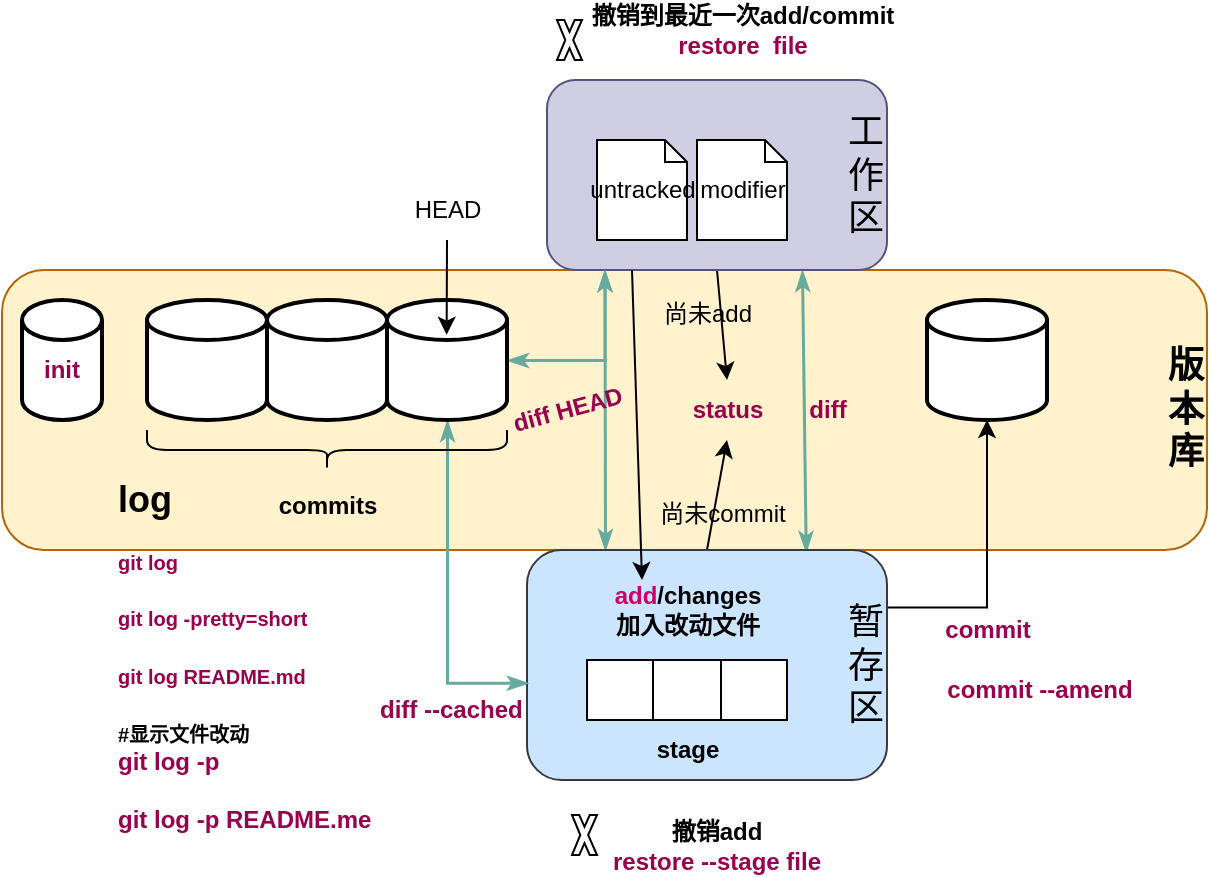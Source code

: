 <mxfile version="17.1.2" type="github">
  <diagram id="D3HOh0rWMLDTnORlSr4f" name="Page-1">
    <mxGraphModel dx="1209" dy="674" grid="1" gridSize="10" guides="1" tooltips="1" connect="1" arrows="1" fold="1" page="1" pageScale="1" pageWidth="827" pageHeight="1169" math="0" shadow="0">
      <root>
        <mxCell id="0" />
        <mxCell id="1" parent="0" />
        <mxCell id="JoEdu4cHEeeirlnH0vfL-12" value="&lt;b style=&quot;color: rgb(0 , 0 , 0)&quot;&gt;撤销add&lt;/b&gt;&lt;br&gt;&lt;b&gt;restore --stage file&lt;/b&gt;" style="text;html=1;strokeColor=none;fillColor=none;align=center;verticalAlign=middle;whiteSpace=wrap;rounded=0;fontColor=#99004D;" vertex="1" parent="1">
          <mxGeometry x="374" y="747.5" width="227" height="30" as="geometry" />
        </mxCell>
        <mxCell id="0XizeTaC7apPKhZ1iXg1-46" value="&lt;b&gt;&lt;font color=&quot;#000000&quot;&gt;版&lt;br&gt;本&lt;br&gt;库&lt;/font&gt;&lt;/b&gt;" style="rounded=1;whiteSpace=wrap;html=1;fontSize=18;fillColor=#FFF2CC;align=right;strokeColor=#b46504;" parent="1" vertex="1">
          <mxGeometry x="130" y="475" width="602.5" height="140" as="geometry" />
        </mxCell>
        <mxCell id="0XizeTaC7apPKhZ1iXg1-69" style="edgeStyle=elbowEdgeStyle;rounded=0;orthogonalLoop=1;jettySize=auto;elbow=vertical;html=1;exitX=0.5;exitY=0;exitDx=0;exitDy=0;fontSize=12;fontColor=#99004D;startArrow=classicThin;startFill=1;endArrow=classicThin;endFill=1;strokeColor=#67AB9F;strokeWidth=1.5;" parent="1" source="0XizeTaC7apPKhZ1iXg1-46" target="0XizeTaC7apPKhZ1iXg1-47" edge="1">
          <mxGeometry relative="1" as="geometry" />
        </mxCell>
        <mxCell id="0XizeTaC7apPKhZ1iXg1-55" style="edgeStyle=none;rounded=0;orthogonalLoop=1;jettySize=auto;html=1;exitX=0.5;exitY=1;exitDx=0;exitDy=0;entryX=0.5;entryY=0;entryDx=0;entryDy=0;fontSize=18;fontColor=#000000;" parent="1" source="0XizeTaC7apPKhZ1iXg1-50" target="0XizeTaC7apPKhZ1iXg1-43" edge="1">
          <mxGeometry relative="1" as="geometry" />
        </mxCell>
        <mxCell id="0XizeTaC7apPKhZ1iXg1-68" style="edgeStyle=none;rounded=0;orthogonalLoop=1;jettySize=auto;html=1;exitX=0.75;exitY=1;exitDx=0;exitDy=0;entryX=0.667;entryY=1.007;entryDx=0;entryDy=0;entryPerimeter=0;fontSize=12;fontColor=#FFB570;strokeWidth=1.5;startArrow=classicThin;startFill=1;endArrow=classicThin;endFill=1;strokeColor=#67AB9F;" parent="1" source="0XizeTaC7apPKhZ1iXg1-50" target="0XizeTaC7apPKhZ1iXg1-46" edge="1">
          <mxGeometry relative="1" as="geometry" />
        </mxCell>
        <mxCell id="0XizeTaC7apPKhZ1iXg1-50" value="工&lt;br&gt;作&lt;br&gt;区&lt;div&gt;&lt;/div&gt;" style="rounded=1;whiteSpace=wrap;html=1;fontSize=18;fillColor=#d0cee2;strokeColor=#56517e;align=right;" parent="1" vertex="1">
          <mxGeometry x="402.5" y="380" width="170" height="95" as="geometry" />
        </mxCell>
        <mxCell id="0XizeTaC7apPKhZ1iXg1-56" style="edgeStyle=none;rounded=0;orthogonalLoop=1;jettySize=auto;html=1;exitX=0.5;exitY=0;exitDx=0;exitDy=0;fontSize=18;fontColor=#000000;entryX=0.5;entryY=1;entryDx=0;entryDy=0;" parent="1" source="0XizeTaC7apPKhZ1iXg1-47" target="0XizeTaC7apPKhZ1iXg1-43" edge="1">
          <mxGeometry relative="1" as="geometry">
            <mxPoint x="472.5" y="570" as="targetPoint" />
          </mxGeometry>
        </mxCell>
        <mxCell id="0XizeTaC7apPKhZ1iXg1-58" style="edgeStyle=orthogonalEdgeStyle;rounded=0;orthogonalLoop=1;jettySize=auto;html=1;exitX=1;exitY=0.25;exitDx=0;exitDy=0;entryX=0.5;entryY=1;entryDx=0;entryDy=0;entryPerimeter=0;fontSize=18;fontColor=#000000;" parent="1" source="0XizeTaC7apPKhZ1iXg1-47" target="0XizeTaC7apPKhZ1iXg1-18" edge="1">
          <mxGeometry relative="1" as="geometry" />
        </mxCell>
        <mxCell id="0XizeTaC7apPKhZ1iXg1-47" value="暂&lt;br&gt;存&lt;br&gt;区" style="rounded=1;whiteSpace=wrap;html=1;fontSize=18;fillColor=#cce5ff;strokeColor=#36393d;align=right;" parent="1" vertex="1">
          <mxGeometry x="392.5" y="615" width="180" height="115" as="geometry" />
        </mxCell>
        <mxCell id="0XizeTaC7apPKhZ1iXg1-72" style="edgeStyle=orthogonalEdgeStyle;rounded=0;orthogonalLoop=1;jettySize=auto;html=1;exitX=1;exitY=0.5;exitDx=0;exitDy=0;exitPerimeter=0;entryX=0.5;entryY=0;entryDx=0;entryDy=0;fontSize=12;fontColor=#99004D;startArrow=classicThin;startFill=1;endArrow=classicThin;endFill=1;strokeColor=#67AB9F;strokeWidth=1.5;" parent="1" source="0XizeTaC7apPKhZ1iXg1-17" target="0XizeTaC7apPKhZ1iXg1-46" edge="1">
          <mxGeometry relative="1" as="geometry">
            <Array as="points">
              <mxPoint x="431.5" y="520" />
            </Array>
          </mxGeometry>
        </mxCell>
        <mxCell id="0XizeTaC7apPKhZ1iXg1-78" style="edgeStyle=orthogonalEdgeStyle;rounded=0;orthogonalLoop=1;jettySize=auto;html=1;exitX=0.5;exitY=1;exitDx=0;exitDy=0;exitPerimeter=0;entryX=0.002;entryY=0.577;entryDx=0;entryDy=0;entryPerimeter=0;fontSize=12;fontColor=#FFB570;startArrow=classicThin;startFill=1;endArrow=classicThin;endFill=1;strokeColor=#67AB9F;strokeWidth=1.5;" parent="1" source="0XizeTaC7apPKhZ1iXg1-17" target="0XizeTaC7apPKhZ1iXg1-47" edge="1">
          <mxGeometry relative="1" as="geometry" />
        </mxCell>
        <mxCell id="0XizeTaC7apPKhZ1iXg1-17" value="" style="strokeWidth=2;html=1;shape=mxgraph.flowchart.database;whiteSpace=wrap;" parent="1" vertex="1">
          <mxGeometry x="322.5" y="490" width="60" height="60" as="geometry" />
        </mxCell>
        <mxCell id="0XizeTaC7apPKhZ1iXg1-9" value="" style="shape=curlyBracket;whiteSpace=wrap;html=1;rounded=1;flipH=1;rotation=90;" parent="1" vertex="1">
          <mxGeometry x="282.5" y="475" width="20" height="180" as="geometry" />
        </mxCell>
        <mxCell id="0XizeTaC7apPKhZ1iXg1-14" value="" style="strokeWidth=2;html=1;shape=mxgraph.flowchart.database;whiteSpace=wrap;" parent="1" vertex="1">
          <mxGeometry x="202.5" y="490" width="60" height="60" as="geometry" />
        </mxCell>
        <mxCell id="0XizeTaC7apPKhZ1iXg1-15" value="" style="strokeWidth=2;html=1;shape=mxgraph.flowchart.database;whiteSpace=wrap;" parent="1" vertex="1">
          <mxGeometry x="262.5" y="490" width="60" height="60" as="geometry" />
        </mxCell>
        <mxCell id="0XizeTaC7apPKhZ1iXg1-18" value="" style="strokeWidth=2;html=1;shape=mxgraph.flowchart.database;whiteSpace=wrap;" parent="1" vertex="1">
          <mxGeometry x="592.5" y="490" width="60" height="60" as="geometry" />
        </mxCell>
        <mxCell id="0XizeTaC7apPKhZ1iXg1-27" value="untracked" style="shape=note;size=11;whiteSpace=wrap;html=1;" parent="1" vertex="1">
          <mxGeometry x="427.5" y="410" width="45" height="50" as="geometry" />
        </mxCell>
        <mxCell id="0XizeTaC7apPKhZ1iXg1-28" value="" style="shape=table;startSize=0;container=1;collapsible=0;childLayout=tableLayout;" parent="1" vertex="1">
          <mxGeometry x="422.5" y="670" width="100" height="30" as="geometry" />
        </mxCell>
        <mxCell id="0XizeTaC7apPKhZ1iXg1-29" value="" style="shape=tableRow;horizontal=0;startSize=0;swimlaneHead=0;swimlaneBody=0;top=0;left=0;bottom=0;right=0;collapsible=0;dropTarget=0;fillColor=none;points=[[0,0.5],[1,0.5]];portConstraint=eastwest;" parent="0XizeTaC7apPKhZ1iXg1-28" vertex="1">
          <mxGeometry width="100" height="30" as="geometry" />
        </mxCell>
        <mxCell id="0XizeTaC7apPKhZ1iXg1-30" value="" style="shape=partialRectangle;html=1;whiteSpace=wrap;connectable=0;overflow=hidden;fillColor=none;top=0;left=0;bottom=0;right=0;pointerEvents=1;" parent="0XizeTaC7apPKhZ1iXg1-29" vertex="1">
          <mxGeometry width="33" height="30" as="geometry">
            <mxRectangle width="33" height="30" as="alternateBounds" />
          </mxGeometry>
        </mxCell>
        <mxCell id="0XizeTaC7apPKhZ1iXg1-31" value="" style="shape=partialRectangle;html=1;whiteSpace=wrap;connectable=0;overflow=hidden;fillColor=none;top=0;left=0;bottom=0;right=0;pointerEvents=1;" parent="0XizeTaC7apPKhZ1iXg1-29" vertex="1">
          <mxGeometry x="33" width="34" height="30" as="geometry">
            <mxRectangle width="34" height="30" as="alternateBounds" />
          </mxGeometry>
        </mxCell>
        <mxCell id="0XizeTaC7apPKhZ1iXg1-32" value="" style="shape=partialRectangle;html=1;whiteSpace=wrap;connectable=0;overflow=hidden;fillColor=none;top=0;left=0;bottom=0;right=0;pointerEvents=1;" parent="0XizeTaC7apPKhZ1iXg1-29" vertex="1">
          <mxGeometry x="67" width="33" height="30" as="geometry">
            <mxRectangle width="33" height="30" as="alternateBounds" />
          </mxGeometry>
        </mxCell>
        <mxCell id="0XizeTaC7apPKhZ1iXg1-33" value="&lt;b&gt;stage&lt;/b&gt;" style="text;html=1;strokeColor=none;fillColor=none;align=center;verticalAlign=middle;whiteSpace=wrap;rounded=0;" parent="1" vertex="1">
          <mxGeometry x="442.5" y="700" width="60" height="30" as="geometry" />
        </mxCell>
        <mxCell id="0XizeTaC7apPKhZ1iXg1-34" value="&lt;b&gt;&lt;font color=&quot;#cc0066&quot;&gt;add&lt;/font&gt;/changes&lt;br&gt;加入改动文件&lt;br&gt;&lt;/b&gt;" style="text;html=1;strokeColor=none;fillColor=none;align=center;verticalAlign=middle;whiteSpace=wrap;rounded=0;" parent="1" vertex="1">
          <mxGeometry x="427.5" y="630" width="90" height="30" as="geometry" />
        </mxCell>
        <mxCell id="0XizeTaC7apPKhZ1iXg1-43" value="&lt;b&gt;&lt;font color=&quot;#99004d&quot;&gt;status&lt;/font&gt;&lt;/b&gt;" style="text;html=1;strokeColor=none;fillColor=none;align=center;verticalAlign=middle;whiteSpace=wrap;rounded=0;" parent="1" vertex="1">
          <mxGeometry x="462.5" y="530" width="60" height="30" as="geometry" />
        </mxCell>
        <mxCell id="0XizeTaC7apPKhZ1iXg1-44" value="&lt;b&gt;&lt;font color=&quot;#000000&quot;&gt;commits&lt;/font&gt;&lt;/b&gt;" style="text;html=1;strokeColor=none;fillColor=none;align=center;verticalAlign=middle;whiteSpace=wrap;rounded=0;fontColor=#99004D;" parent="1" vertex="1">
          <mxGeometry x="262.5" y="577.5" width="60" height="30" as="geometry" />
        </mxCell>
        <mxCell id="0XizeTaC7apPKhZ1iXg1-45" value="&lt;h1 style=&quot;font-size: 18px&quot;&gt;log&lt;/h1&gt;&lt;div&gt;&lt;font size=&quot;1&quot; color=&quot;#99004d&quot;&gt;&lt;b&gt;git log&lt;/b&gt;&lt;/font&gt;&lt;/div&gt;&lt;div&gt;&lt;font size=&quot;1&quot; color=&quot;#99004d&quot;&gt;&lt;b&gt;&lt;br&gt;&lt;/b&gt;&lt;/font&gt;&lt;/div&gt;&lt;div&gt;&lt;font size=&quot;1&quot; color=&quot;#99004d&quot;&gt;&lt;b&gt;git log -pretty=short&lt;/b&gt;&lt;/font&gt;&lt;/div&gt;&lt;div&gt;&lt;font size=&quot;1&quot; color=&quot;#99004d&quot;&gt;&lt;b&gt;&lt;br&gt;&lt;/b&gt;&lt;/font&gt;&lt;/div&gt;&lt;div&gt;&lt;font size=&quot;1&quot; color=&quot;#99004d&quot;&gt;&lt;b&gt;git log README.md&lt;/b&gt;&lt;/font&gt;&lt;/div&gt;&lt;div&gt;&lt;br&gt;&lt;/div&gt;&lt;div&gt;&lt;font size=&quot;1&quot;&gt;&lt;b&gt;#显示文件改动&lt;/b&gt;&lt;/font&gt;&lt;/div&gt;&lt;div&gt;&lt;b&gt;&lt;font color=&quot;#99004d&quot;&gt;git log -p&lt;/font&gt;&lt;/b&gt;&lt;/div&gt;&lt;div&gt;&lt;b&gt;&lt;font color=&quot;#99004d&quot;&gt;&lt;br&gt;&lt;/font&gt;&lt;/b&gt;&lt;/div&gt;&lt;div&gt;&lt;b&gt;&lt;font color=&quot;#99004d&quot;&gt;git log -p README.me&lt;/font&gt;&lt;/b&gt;&lt;/div&gt;" style="text;html=1;strokeColor=none;fillColor=none;spacing=5;spacingTop=-20;whiteSpace=wrap;overflow=hidden;rounded=0;fontColor=#000000;" parent="1" vertex="1">
          <mxGeometry x="182.5" y="577.5" width="140" height="190" as="geometry" />
        </mxCell>
        <mxCell id="0XizeTaC7apPKhZ1iXg1-49" value="modifier" style="shape=note;size=11;whiteSpace=wrap;html=1;" parent="1" vertex="1">
          <mxGeometry x="477.5" y="410" width="45" height="50" as="geometry" />
        </mxCell>
        <mxCell id="0XizeTaC7apPKhZ1iXg1-52" style="edgeStyle=none;rounded=0;orthogonalLoop=1;jettySize=auto;html=1;exitX=0.5;exitY=0;exitDx=0;exitDy=0;fontSize=18;fontColor=#000000;" parent="1" source="0XizeTaC7apPKhZ1iXg1-46" target="0XizeTaC7apPKhZ1iXg1-46" edge="1">
          <mxGeometry relative="1" as="geometry" />
        </mxCell>
        <mxCell id="0XizeTaC7apPKhZ1iXg1-54" style="edgeStyle=none;rounded=0;orthogonalLoop=1;jettySize=auto;html=1;exitX=0.25;exitY=1;exitDx=0;exitDy=0;entryX=0.25;entryY=0;entryDx=0;entryDy=0;fontSize=18;fontColor=#000000;" parent="1" source="0XizeTaC7apPKhZ1iXg1-50" target="0XizeTaC7apPKhZ1iXg1-34" edge="1">
          <mxGeometry relative="1" as="geometry" />
        </mxCell>
        <mxCell id="0XizeTaC7apPKhZ1iXg1-60" value="&lt;font style=&quot;font-size: 12px&quot;&gt;尚未commit&lt;/font&gt;" style="text;html=1;strokeColor=none;fillColor=none;align=center;verticalAlign=middle;whiteSpace=wrap;rounded=0;fontSize=18;fontColor=#000000;" parent="1" vertex="1">
          <mxGeometry x="452.5" y="580" width="75" height="30" as="geometry" />
        </mxCell>
        <mxCell id="0XizeTaC7apPKhZ1iXg1-62" value="&lt;font style=&quot;font-size: 12px&quot;&gt;尚未add&lt;/font&gt;" style="text;html=1;strokeColor=none;fillColor=none;align=center;verticalAlign=middle;whiteSpace=wrap;rounded=0;fontSize=18;fontColor=#000000;" parent="1" vertex="1">
          <mxGeometry x="452.5" y="480" width="60" height="30" as="geometry" />
        </mxCell>
        <mxCell id="0XizeTaC7apPKhZ1iXg1-64" value="&lt;b&gt;&lt;font color=&quot;#99004d&quot;&gt;commit&lt;/font&gt;&lt;/b&gt;" style="text;html=1;strokeColor=none;fillColor=none;align=center;verticalAlign=middle;whiteSpace=wrap;rounded=0;fontSize=12;fontColor=#000000;" parent="1" vertex="1">
          <mxGeometry x="592.5" y="640" width="60" height="30" as="geometry" />
        </mxCell>
        <mxCell id="0XizeTaC7apPKhZ1iXg1-73" value="diff" style="text;html=1;strokeColor=none;fillColor=none;align=center;verticalAlign=middle;whiteSpace=wrap;rounded=0;fontSize=12;fontColor=#99004D;fontStyle=1" parent="1" vertex="1">
          <mxGeometry x="512.5" y="530" width="60" height="30" as="geometry" />
        </mxCell>
        <mxCell id="0XizeTaC7apPKhZ1iXg1-74" value="diff HEAD" style="text;html=1;strokeColor=none;fillColor=none;align=center;verticalAlign=middle;whiteSpace=wrap;rounded=0;fontSize=12;fontColor=#99004D;fontStyle=1;rotation=-15;" parent="1" vertex="1">
          <mxGeometry x="382.5" y="530" width="60" height="30" as="geometry" />
        </mxCell>
        <mxCell id="0XizeTaC7apPKhZ1iXg1-77" value="&amp;nbsp;diff --cached" style="text;html=1;strokeColor=none;fillColor=none;align=center;verticalAlign=middle;whiteSpace=wrap;rounded=0;fontSize=12;fontColor=#99004D;fontStyle=1" parent="1" vertex="1">
          <mxGeometry x="307.5" y="680" width="90" height="30" as="geometry" />
        </mxCell>
        <mxCell id="JoEdu4cHEeeirlnH0vfL-2" style="edgeStyle=none;rounded=0;orthogonalLoop=1;jettySize=auto;html=1;exitX=0.5;exitY=1;exitDx=0;exitDy=0;entryX=0.497;entryY=0.289;entryDx=0;entryDy=0;entryPerimeter=0;" edge="1" parent="1" source="JoEdu4cHEeeirlnH0vfL-1" target="0XizeTaC7apPKhZ1iXg1-17">
          <mxGeometry relative="1" as="geometry" />
        </mxCell>
        <mxCell id="JoEdu4cHEeeirlnH0vfL-1" value="HEAD" style="text;html=1;strokeColor=none;fillColor=none;align=center;verticalAlign=middle;whiteSpace=wrap;rounded=0;" vertex="1" parent="1">
          <mxGeometry x="322.5" y="430" width="60" height="30" as="geometry" />
        </mxCell>
        <mxCell id="JoEdu4cHEeeirlnH0vfL-3" value="" style="strokeWidth=2;html=1;shape=mxgraph.flowchart.database;whiteSpace=wrap;" vertex="1" parent="1">
          <mxGeometry x="140" y="490" width="40" height="60" as="geometry" />
        </mxCell>
        <mxCell id="JoEdu4cHEeeirlnH0vfL-4" value="&lt;b&gt;&lt;font color=&quot;#99004d&quot;&gt;init&lt;/font&gt;&lt;/b&gt;" style="text;html=1;strokeColor=none;fillColor=none;align=center;verticalAlign=middle;whiteSpace=wrap;rounded=0;" vertex="1" parent="1">
          <mxGeometry x="130" y="510" width="60" height="30" as="geometry" />
        </mxCell>
        <mxCell id="JoEdu4cHEeeirlnH0vfL-5" value="&lt;b&gt;&lt;font color=&quot;#99004d&quot;&gt;commit --amend&lt;/font&gt;&lt;/b&gt;" style="text;html=1;strokeColor=none;fillColor=none;align=center;verticalAlign=middle;whiteSpace=wrap;rounded=0;fontSize=12;fontColor=#000000;" vertex="1" parent="1">
          <mxGeometry x="580" y="670" width="137.5" height="30" as="geometry" />
        </mxCell>
        <mxCell id="JoEdu4cHEeeirlnH0vfL-6" value="" style="verticalLabelPosition=bottom;verticalAlign=top;html=1;shape=mxgraph.basic.x;fontColor=#99004D;" vertex="1" parent="1">
          <mxGeometry x="407.5" y="350" width="12.5" height="20" as="geometry" />
        </mxCell>
        <mxCell id="JoEdu4cHEeeirlnH0vfL-10" value="" style="verticalLabelPosition=bottom;verticalAlign=top;html=1;shape=mxgraph.basic.x;fontColor=#99004D;" vertex="1" parent="1">
          <mxGeometry x="415" y="747.5" width="12.5" height="20" as="geometry" />
        </mxCell>
        <mxCell id="JoEdu4cHEeeirlnH0vfL-11" value="&lt;b&gt;&lt;font color=&quot;#000000&quot;&gt;撤销到最近一次add/commit&lt;/font&gt;&lt;br&gt;restore&amp;nbsp; file&lt;br&gt;&lt;/b&gt;" style="text;html=1;strokeColor=none;fillColor=none;align=center;verticalAlign=middle;whiteSpace=wrap;rounded=0;fontColor=#99004D;" vertex="1" parent="1">
          <mxGeometry x="386.5" y="340" width="227" height="30" as="geometry" />
        </mxCell>
      </root>
    </mxGraphModel>
  </diagram>
</mxfile>

